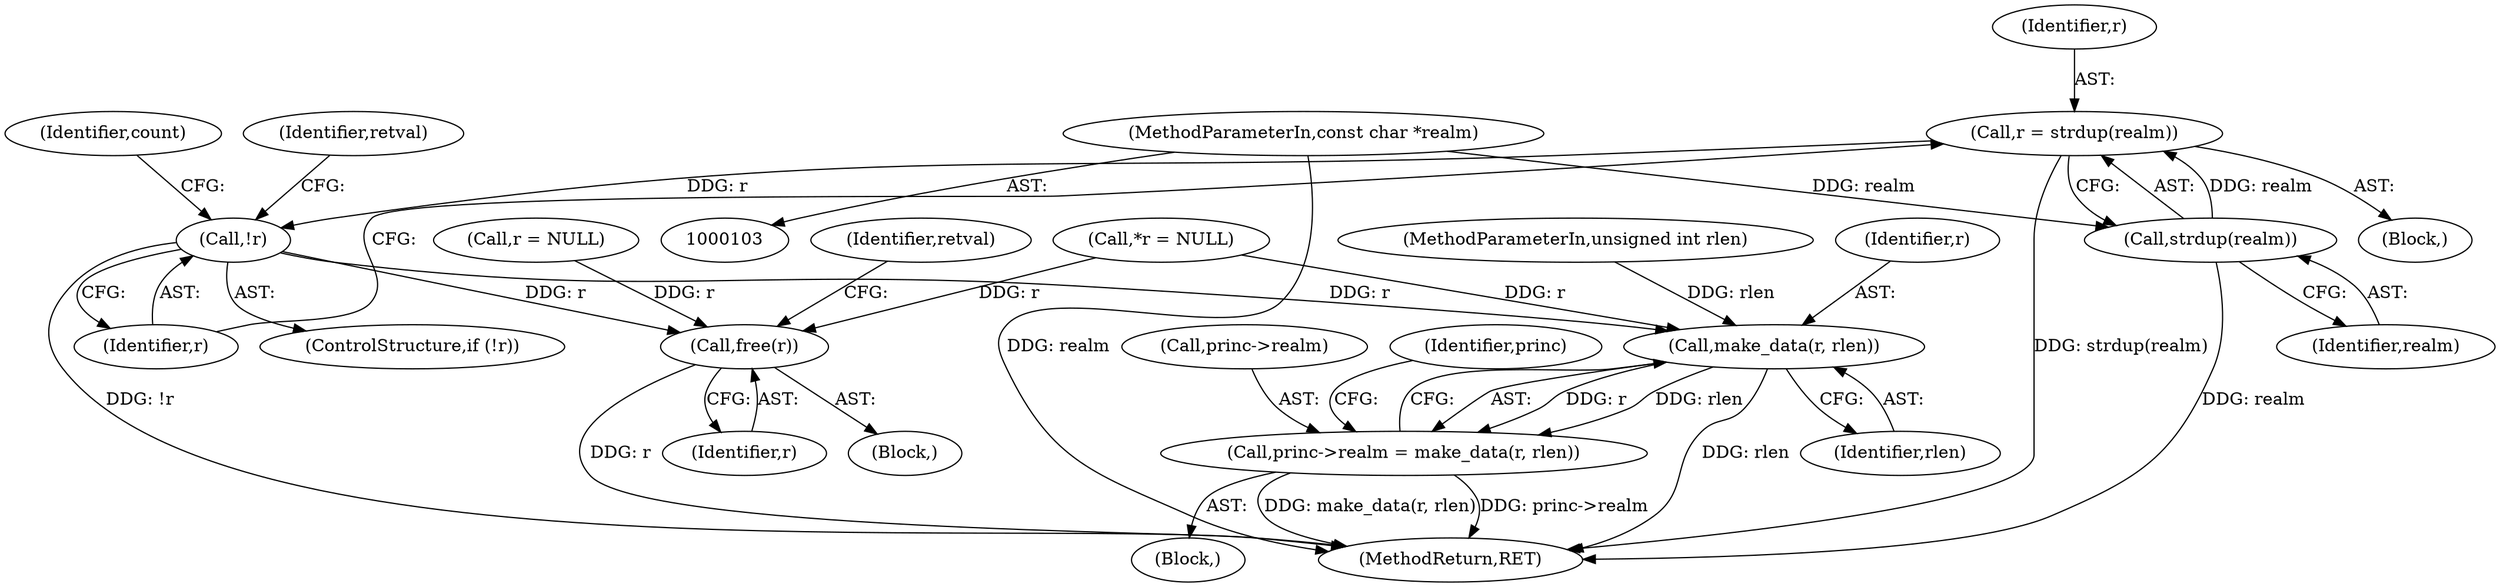 digraph "1_krb5_f0c094a1b745d91ef2f9a4eae2149aac026a5789@del" {
"1000152" [label="(Call,r = strdup(realm))"];
"1000154" [label="(Call,strdup(realm))"];
"1000107" [label="(MethodParameterIn,const char *realm)"];
"1000157" [label="(Call,!r)"];
"1000246" [label="(Call,make_data(r, rlen))"];
"1000242" [label="(Call,princ->realm = make_data(r, rlen))"];
"1000282" [label="(Call,free(r))"];
"1000242" [label="(Call,princ->realm = make_data(r, rlen))"];
"1000259" [label="(Call,r = NULL)"];
"1000248" [label="(Identifier,rlen)"];
"1000109" [label="(Block,)"];
"1000115" [label="(Call,*r = NULL)"];
"1000107" [label="(MethodParameterIn,const char *realm)"];
"1000106" [label="(MethodParameterIn,unsigned int rlen)"];
"1000283" [label="(Identifier,r)"];
"1000153" [label="(Identifier,r)"];
"1000231" [label="(Block,)"];
"1000151" [label="(Block,)"];
"1000161" [label="(Identifier,retval)"];
"1000156" [label="(ControlStructure,if (!r))"];
"1000251" [label="(Identifier,princ)"];
"1000166" [label="(Identifier,count)"];
"1000246" [label="(Call,make_data(r, rlen))"];
"1000285" [label="(Identifier,retval)"];
"1000154" [label="(Call,strdup(realm))"];
"1000286" [label="(MethodReturn,RET)"];
"1000243" [label="(Call,princ->realm)"];
"1000152" [label="(Call,r = strdup(realm))"];
"1000247" [label="(Identifier,r)"];
"1000282" [label="(Call,free(r))"];
"1000157" [label="(Call,!r)"];
"1000158" [label="(Identifier,r)"];
"1000155" [label="(Identifier,realm)"];
"1000152" -> "1000151"  [label="AST: "];
"1000152" -> "1000154"  [label="CFG: "];
"1000153" -> "1000152"  [label="AST: "];
"1000154" -> "1000152"  [label="AST: "];
"1000158" -> "1000152"  [label="CFG: "];
"1000152" -> "1000286"  [label="DDG: strdup(realm)"];
"1000154" -> "1000152"  [label="DDG: realm"];
"1000152" -> "1000157"  [label="DDG: r"];
"1000154" -> "1000155"  [label="CFG: "];
"1000155" -> "1000154"  [label="AST: "];
"1000154" -> "1000286"  [label="DDG: realm"];
"1000107" -> "1000154"  [label="DDG: realm"];
"1000107" -> "1000103"  [label="AST: "];
"1000107" -> "1000286"  [label="DDG: realm"];
"1000157" -> "1000156"  [label="AST: "];
"1000157" -> "1000158"  [label="CFG: "];
"1000158" -> "1000157"  [label="AST: "];
"1000161" -> "1000157"  [label="CFG: "];
"1000166" -> "1000157"  [label="CFG: "];
"1000157" -> "1000286"  [label="DDG: !r"];
"1000157" -> "1000246"  [label="DDG: r"];
"1000157" -> "1000282"  [label="DDG: r"];
"1000246" -> "1000242"  [label="AST: "];
"1000246" -> "1000248"  [label="CFG: "];
"1000247" -> "1000246"  [label="AST: "];
"1000248" -> "1000246"  [label="AST: "];
"1000242" -> "1000246"  [label="CFG: "];
"1000246" -> "1000286"  [label="DDG: rlen"];
"1000246" -> "1000242"  [label="DDG: r"];
"1000246" -> "1000242"  [label="DDG: rlen"];
"1000115" -> "1000246"  [label="DDG: r"];
"1000106" -> "1000246"  [label="DDG: rlen"];
"1000242" -> "1000231"  [label="AST: "];
"1000243" -> "1000242"  [label="AST: "];
"1000251" -> "1000242"  [label="CFG: "];
"1000242" -> "1000286"  [label="DDG: make_data(r, rlen)"];
"1000242" -> "1000286"  [label="DDG: princ->realm"];
"1000282" -> "1000109"  [label="AST: "];
"1000282" -> "1000283"  [label="CFG: "];
"1000283" -> "1000282"  [label="AST: "];
"1000285" -> "1000282"  [label="CFG: "];
"1000282" -> "1000286"  [label="DDG: r"];
"1000259" -> "1000282"  [label="DDG: r"];
"1000115" -> "1000282"  [label="DDG: r"];
}
